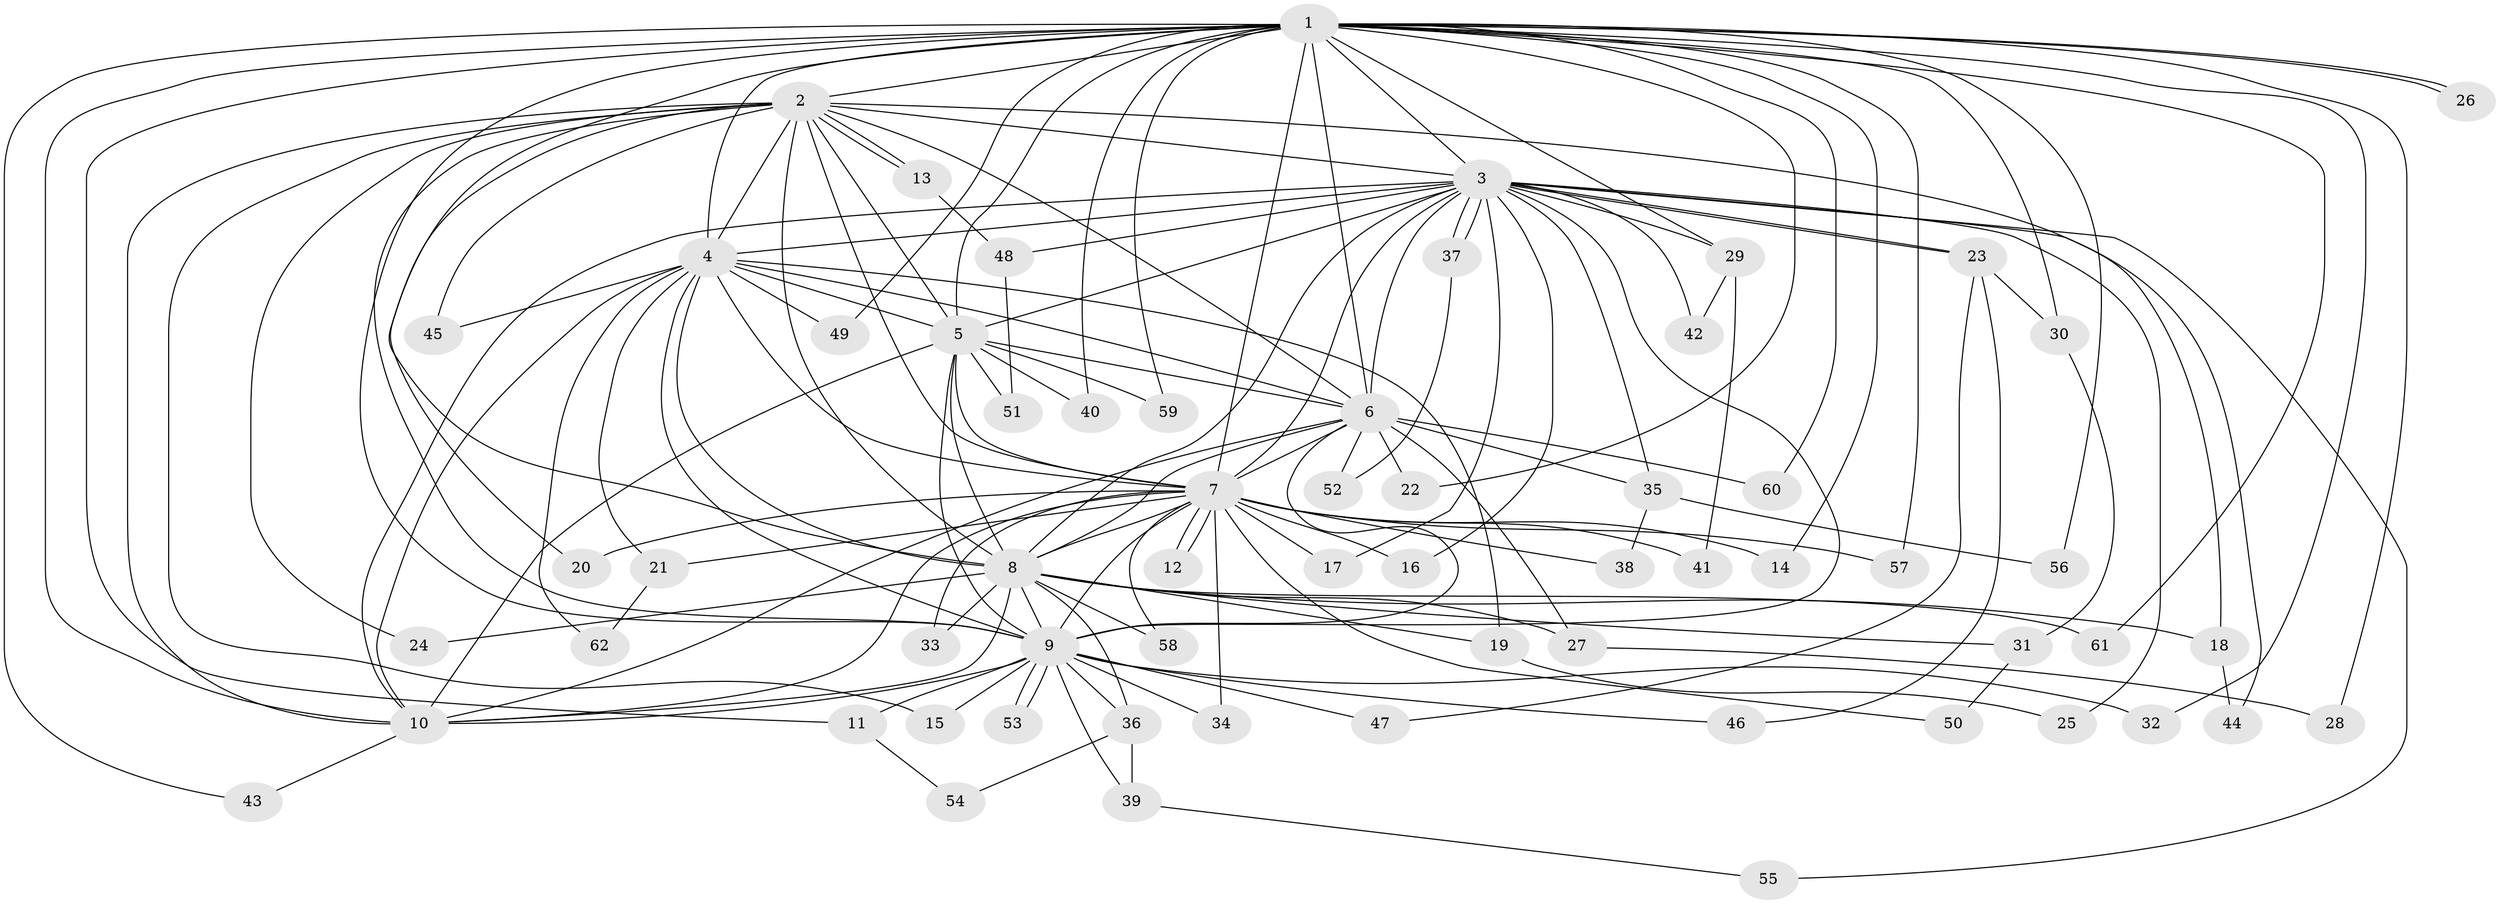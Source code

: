 // Generated by graph-tools (version 1.1) at 2025/25/03/09/25 03:25:48]
// undirected, 62 vertices, 149 edges
graph export_dot {
graph [start="1"]
  node [color=gray90,style=filled];
  1;
  2;
  3;
  4;
  5;
  6;
  7;
  8;
  9;
  10;
  11;
  12;
  13;
  14;
  15;
  16;
  17;
  18;
  19;
  20;
  21;
  22;
  23;
  24;
  25;
  26;
  27;
  28;
  29;
  30;
  31;
  32;
  33;
  34;
  35;
  36;
  37;
  38;
  39;
  40;
  41;
  42;
  43;
  44;
  45;
  46;
  47;
  48;
  49;
  50;
  51;
  52;
  53;
  54;
  55;
  56;
  57;
  58;
  59;
  60;
  61;
  62;
  1 -- 2;
  1 -- 3;
  1 -- 4;
  1 -- 5;
  1 -- 6;
  1 -- 7;
  1 -- 8;
  1 -- 9;
  1 -- 10;
  1 -- 11;
  1 -- 14;
  1 -- 22;
  1 -- 26;
  1 -- 26;
  1 -- 28;
  1 -- 29;
  1 -- 30;
  1 -- 32;
  1 -- 40;
  1 -- 43;
  1 -- 49;
  1 -- 56;
  1 -- 57;
  1 -- 59;
  1 -- 60;
  1 -- 61;
  2 -- 3;
  2 -- 4;
  2 -- 5;
  2 -- 6;
  2 -- 7;
  2 -- 8;
  2 -- 9;
  2 -- 10;
  2 -- 13;
  2 -- 13;
  2 -- 15;
  2 -- 18;
  2 -- 20;
  2 -- 24;
  2 -- 45;
  3 -- 4;
  3 -- 5;
  3 -- 6;
  3 -- 7;
  3 -- 8;
  3 -- 9;
  3 -- 10;
  3 -- 16;
  3 -- 17;
  3 -- 23;
  3 -- 23;
  3 -- 25;
  3 -- 29;
  3 -- 35;
  3 -- 37;
  3 -- 37;
  3 -- 42;
  3 -- 44;
  3 -- 48;
  3 -- 55;
  4 -- 5;
  4 -- 6;
  4 -- 7;
  4 -- 8;
  4 -- 9;
  4 -- 10;
  4 -- 19;
  4 -- 21;
  4 -- 45;
  4 -- 49;
  4 -- 62;
  5 -- 6;
  5 -- 7;
  5 -- 8;
  5 -- 9;
  5 -- 10;
  5 -- 40;
  5 -- 51;
  5 -- 59;
  6 -- 7;
  6 -- 8;
  6 -- 9;
  6 -- 10;
  6 -- 22;
  6 -- 27;
  6 -- 35;
  6 -- 52;
  6 -- 60;
  7 -- 8;
  7 -- 9;
  7 -- 10;
  7 -- 12;
  7 -- 12;
  7 -- 14;
  7 -- 16;
  7 -- 17;
  7 -- 20;
  7 -- 21;
  7 -- 33;
  7 -- 34;
  7 -- 38;
  7 -- 41;
  7 -- 50;
  7 -- 57;
  7 -- 58;
  8 -- 9;
  8 -- 10;
  8 -- 18;
  8 -- 19;
  8 -- 24;
  8 -- 27;
  8 -- 31;
  8 -- 33;
  8 -- 36;
  8 -- 58;
  8 -- 61;
  9 -- 10;
  9 -- 11;
  9 -- 15;
  9 -- 32;
  9 -- 34;
  9 -- 36;
  9 -- 39;
  9 -- 46;
  9 -- 47;
  9 -- 53;
  9 -- 53;
  10 -- 43;
  11 -- 54;
  13 -- 48;
  18 -- 44;
  19 -- 25;
  21 -- 62;
  23 -- 30;
  23 -- 46;
  23 -- 47;
  27 -- 28;
  29 -- 41;
  29 -- 42;
  30 -- 31;
  31 -- 50;
  35 -- 38;
  35 -- 56;
  36 -- 39;
  36 -- 54;
  37 -- 52;
  39 -- 55;
  48 -- 51;
}
